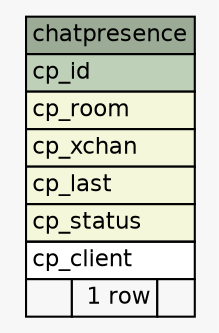 // dot 2.26.3 on Linux 3.2.0-4-686-pae
// SchemaSpy rev 590
digraph "chatpresence" {
  graph [
    rankdir="RL"
    bgcolor="#f7f7f7"
    nodesep="0.18"
    ranksep="0.46"
    fontname="Helvetica"
    fontsize="11"
  ];
  node [
    fontname="Helvetica"
    fontsize="11"
    shape="plaintext"
  ];
  edge [
    arrowsize="0.8"
  ];
  "chatpresence" [
    label=<
    <TABLE BORDER="0" CELLBORDER="1" CELLSPACING="0" BGCOLOR="#ffffff">
      <TR><TD COLSPAN="3" BGCOLOR="#9bab96" ALIGN="CENTER">chatpresence</TD></TR>
      <TR><TD PORT="cp_id" COLSPAN="3" BGCOLOR="#bed1b8" ALIGN="LEFT">cp_id</TD></TR>
      <TR><TD PORT="cp_room" COLSPAN="3" BGCOLOR="#f4f7da" ALIGN="LEFT">cp_room</TD></TR>
      <TR><TD PORT="cp_xchan" COLSPAN="3" BGCOLOR="#f4f7da" ALIGN="LEFT">cp_xchan</TD></TR>
      <TR><TD PORT="cp_last" COLSPAN="3" BGCOLOR="#f4f7da" ALIGN="LEFT">cp_last</TD></TR>
      <TR><TD PORT="cp_status" COLSPAN="3" BGCOLOR="#f4f7da" ALIGN="LEFT">cp_status</TD></TR>
      <TR><TD PORT="cp_client" COLSPAN="3" ALIGN="LEFT">cp_client</TD></TR>
      <TR><TD ALIGN="LEFT" BGCOLOR="#f7f7f7">  </TD><TD ALIGN="RIGHT" BGCOLOR="#f7f7f7">1 row</TD><TD ALIGN="RIGHT" BGCOLOR="#f7f7f7">  </TD></TR>
    </TABLE>>
    URL="tables/chatpresence.html"
    tooltip="chatpresence"
  ];
}
